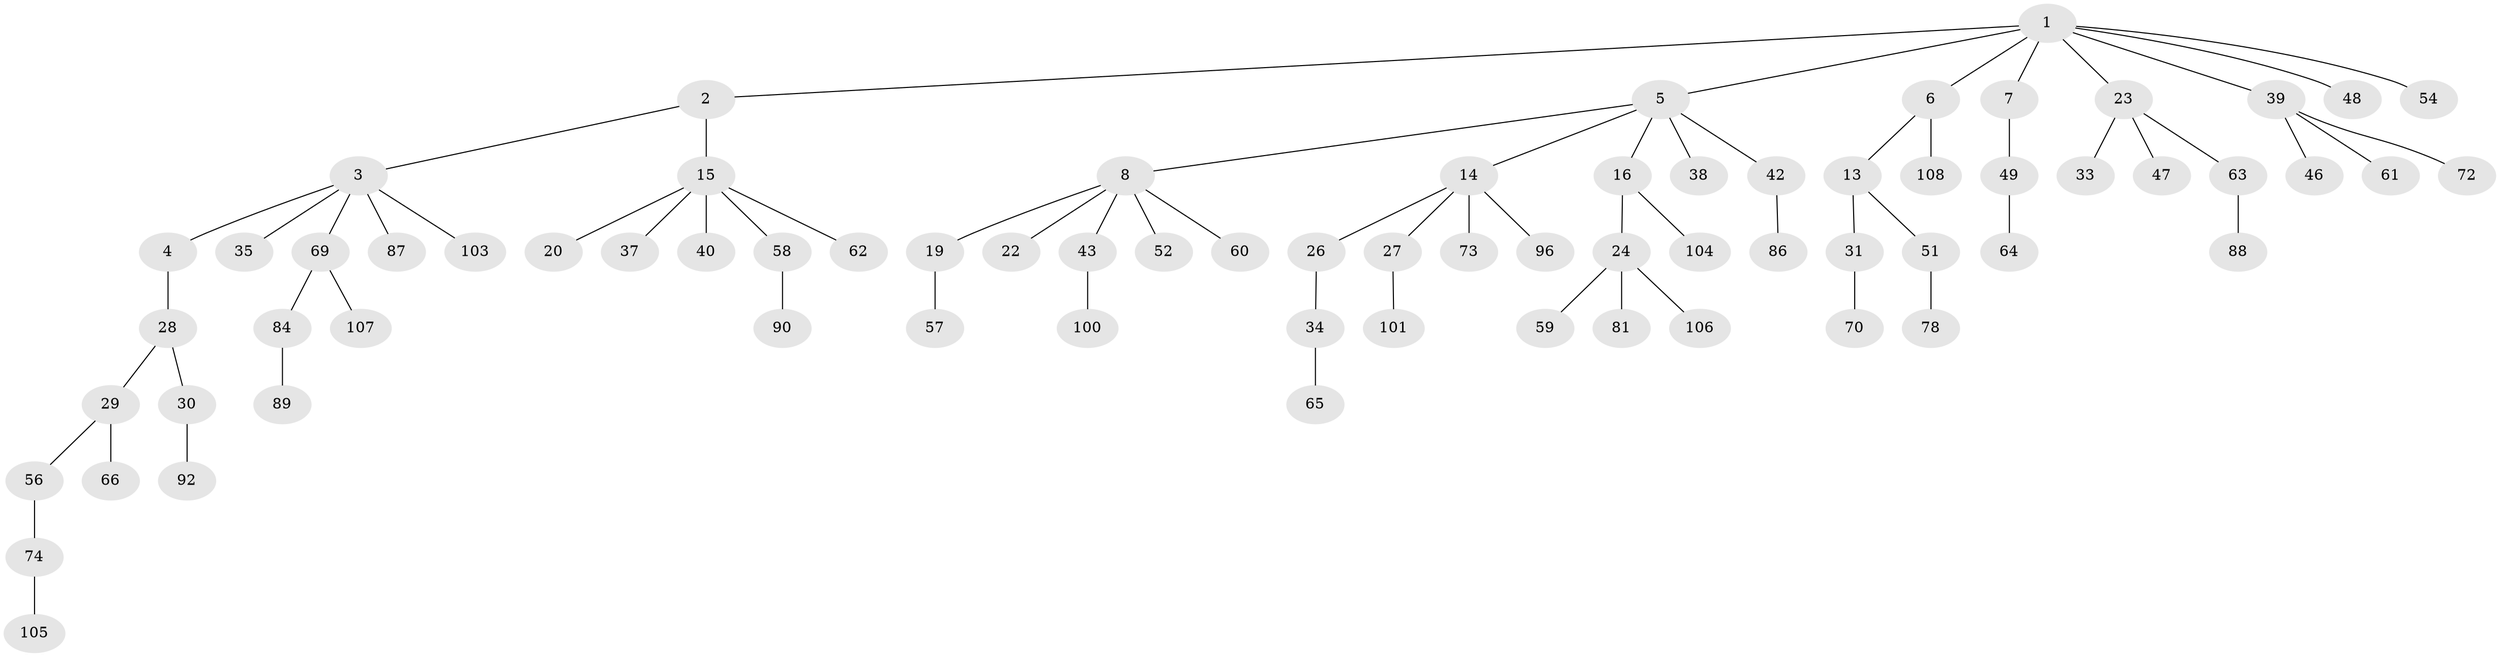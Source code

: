 // Generated by graph-tools (version 1.1) at 2025/24/03/03/25 07:24:08]
// undirected, 73 vertices, 72 edges
graph export_dot {
graph [start="1"]
  node [color=gray90,style=filled];
  1 [super="+11"];
  2 [super="+9"];
  3 [super="+12"];
  4 [super="+41"];
  5 [super="+45"];
  6 [super="+50"];
  7 [super="+94"];
  8 [super="+10"];
  13 [super="+98"];
  14 [super="+18"];
  15 [super="+17"];
  16 [super="+21"];
  19;
  20 [super="+97"];
  22;
  23 [super="+44"];
  24 [super="+25"];
  26 [super="+67"];
  27;
  28 [super="+80"];
  29 [super="+32"];
  30 [super="+36"];
  31 [super="+68"];
  33;
  34 [super="+55"];
  35 [super="+53"];
  37 [super="+79"];
  38;
  39 [super="+99"];
  40;
  42;
  43;
  46 [super="+85"];
  47;
  48;
  49 [super="+91"];
  51 [super="+83"];
  52;
  54;
  56 [super="+75"];
  57 [super="+76"];
  58;
  59 [super="+77"];
  60;
  61;
  62;
  63 [super="+82"];
  64;
  65;
  66 [super="+93"];
  69 [super="+71"];
  70;
  72;
  73;
  74 [super="+95"];
  78;
  81;
  84;
  86;
  87;
  88;
  89;
  90;
  92;
  96 [super="+102"];
  100;
  101;
  103;
  104;
  105;
  106;
  107;
  108;
  1 -- 2;
  1 -- 5;
  1 -- 6;
  1 -- 7;
  1 -- 23;
  1 -- 39;
  1 -- 54;
  1 -- 48;
  2 -- 3;
  2 -- 15;
  3 -- 4;
  3 -- 35;
  3 -- 69;
  3 -- 87;
  3 -- 103;
  4 -- 28;
  5 -- 8;
  5 -- 14;
  5 -- 16;
  5 -- 38;
  5 -- 42;
  6 -- 13;
  6 -- 108;
  7 -- 49;
  8 -- 19;
  8 -- 52;
  8 -- 22;
  8 -- 43;
  8 -- 60;
  13 -- 31;
  13 -- 51;
  14 -- 26;
  14 -- 96;
  14 -- 73;
  14 -- 27;
  15 -- 40;
  15 -- 58;
  15 -- 20;
  15 -- 37;
  15 -- 62;
  16 -- 24;
  16 -- 104;
  19 -- 57;
  23 -- 33;
  23 -- 47;
  23 -- 63;
  24 -- 106;
  24 -- 81;
  24 -- 59;
  26 -- 34;
  27 -- 101;
  28 -- 29;
  28 -- 30;
  29 -- 56;
  29 -- 66;
  30 -- 92;
  31 -- 70;
  34 -- 65;
  39 -- 46;
  39 -- 61;
  39 -- 72;
  42 -- 86;
  43 -- 100;
  49 -- 64;
  51 -- 78;
  56 -- 74;
  58 -- 90;
  63 -- 88;
  69 -- 84;
  69 -- 107;
  74 -- 105;
  84 -- 89;
}
